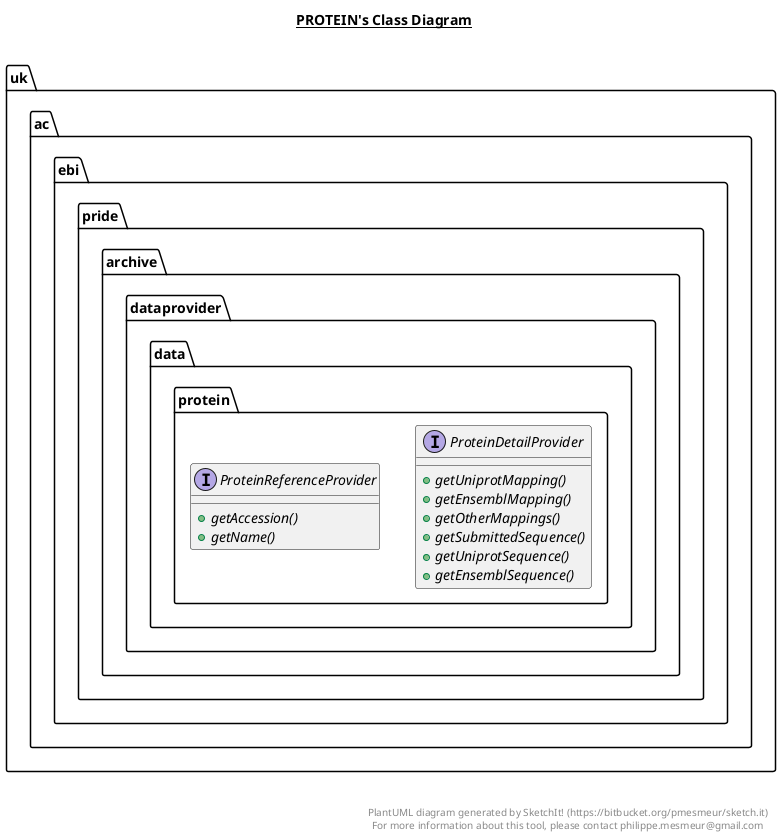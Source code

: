 @startuml

title __PROTEIN's Class Diagram__\n

  package uk.ac.ebi.pride.archive.dataprovider.data.protein {
    interface ProteinDetailProvider {
        {abstract} + getUniprotMapping()
        {abstract} + getEnsemblMapping()
        {abstract} + getOtherMappings()
        {abstract} + getSubmittedSequence()
        {abstract} + getUniprotSequence()
        {abstract} + getEnsemblSequence()
    }
  }
  

  package uk.ac.ebi.pride.archive.dataprovider.data.protein {
    interface ProteinReferenceProvider {
        {abstract} + getAccession()
        {abstract} + getName()
    }
  }
  



right footer


PlantUML diagram generated by SketchIt! (https://bitbucket.org/pmesmeur/sketch.it)
For more information about this tool, please contact philippe.mesmeur@gmail.com
endfooter

@enduml
